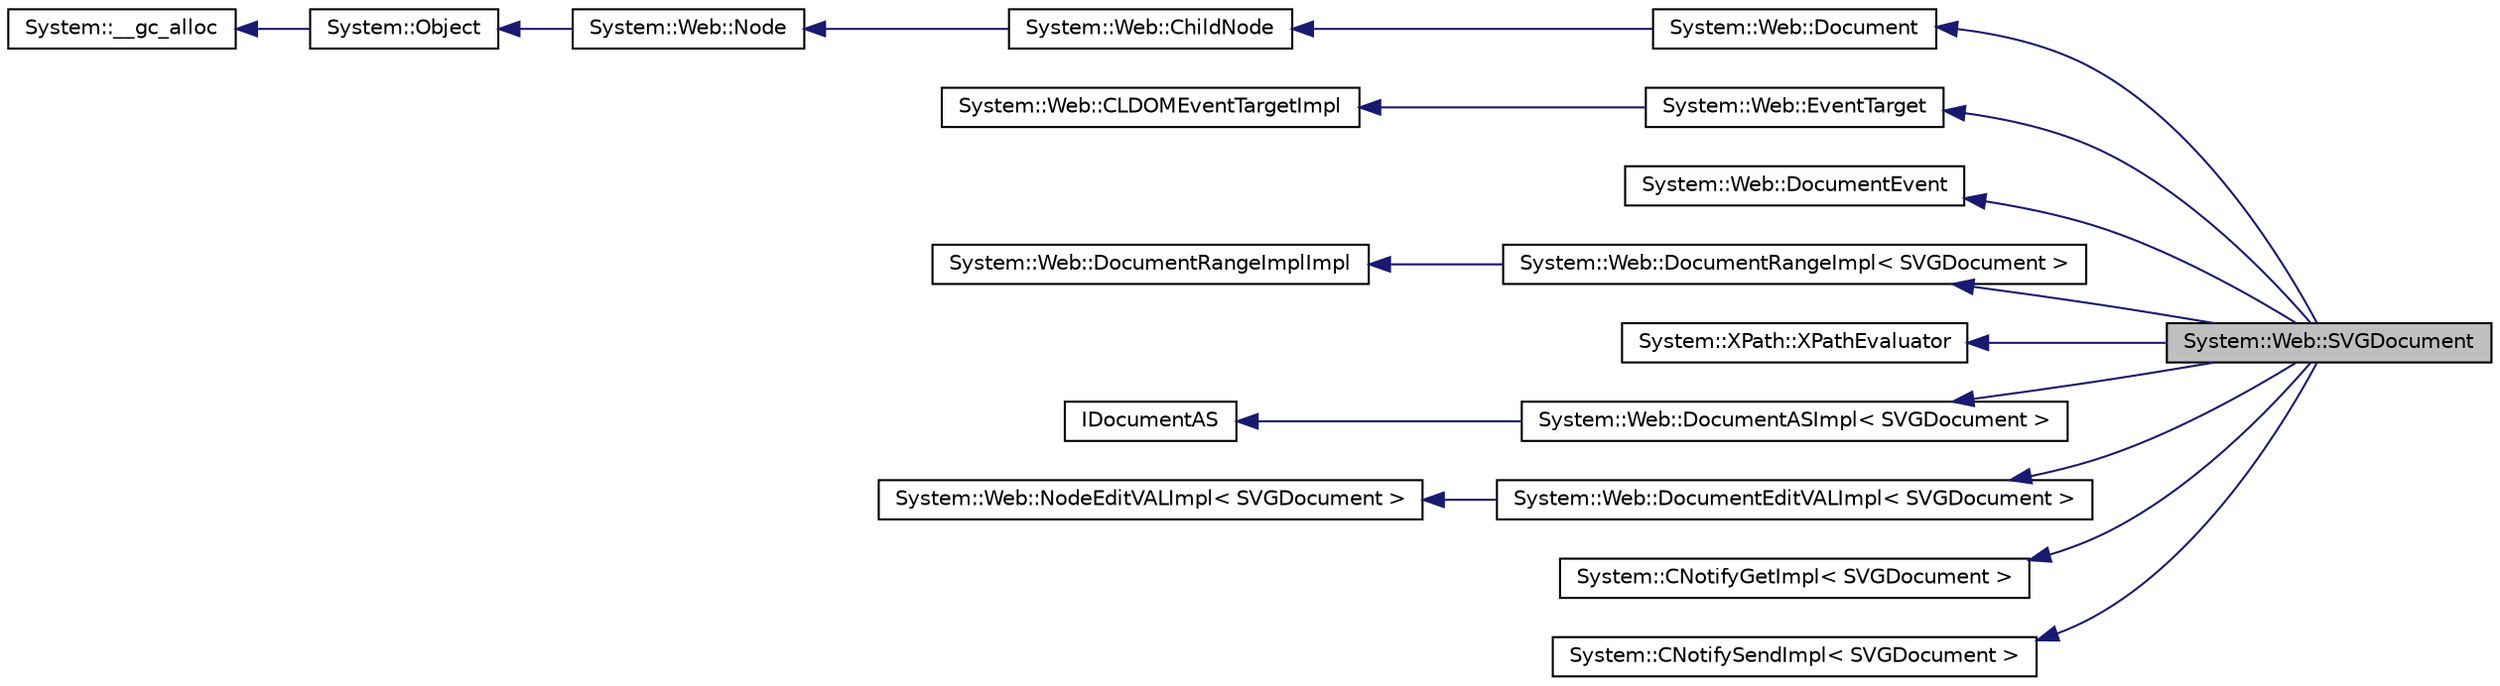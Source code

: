 digraph G
{
  edge [fontname="Helvetica",fontsize="10",labelfontname="Helvetica",labelfontsize="10"];
  node [fontname="Helvetica",fontsize="10",shape=record];
  rankdir="LR";
  Node1 [label="System::Web::SVGDocument",height=0.2,width=0.4,color="black", fillcolor="grey75", style="filled" fontcolor="black"];
  Node2 -> Node1 [dir="back",color="midnightblue",fontsize="10",style="solid",fontname="Helvetica"];
  Node2 [label="System::Web::Document",height=0.2,width=0.4,color="black", fillcolor="white", style="filled",URL="$class_system_1_1_web_1_1_document.html"];
  Node3 -> Node2 [dir="back",color="midnightblue",fontsize="10",style="solid",fontname="Helvetica"];
  Node3 [label="System::Web::ChildNode",height=0.2,width=0.4,color="black", fillcolor="white", style="filled",URL="$class_system_1_1_web_1_1_child_node.html"];
  Node4 -> Node3 [dir="back",color="midnightblue",fontsize="10",style="solid",fontname="Helvetica"];
  Node4 [label="System::Web::Node",height=0.2,width=0.4,color="black", fillcolor="white", style="filled",URL="$class_system_1_1_web_1_1_node.html"];
  Node5 -> Node4 [dir="back",color="midnightblue",fontsize="10",style="solid",fontname="Helvetica"];
  Node5 [label="System::Object",height=0.2,width=0.4,color="black", fillcolor="white", style="filled",URL="$class_system_1_1_object.html"];
  Node6 -> Node5 [dir="back",color="midnightblue",fontsize="10",style="solid",fontname="Helvetica"];
  Node6 [label="System::__gc_alloc",height=0.2,width=0.4,color="black", fillcolor="white", style="filled",URL="$class_system_1_1____gc__alloc.html"];
  Node7 -> Node1 [dir="back",color="midnightblue",fontsize="10",style="solid",fontname="Helvetica"];
  Node7 [label="System::Web::EventTarget",height=0.2,width=0.4,color="black", fillcolor="white", style="filled",URL="$class_system_1_1_web_1_1_event_target.html"];
  Node8 -> Node7 [dir="back",color="midnightblue",fontsize="10",style="solid",fontname="Helvetica"];
  Node8 [label="System::Web::CLDOMEventTargetImpl",height=0.2,width=0.4,color="black", fillcolor="white", style="filled",URL="$class_system_1_1_web_1_1_c_l_d_o_m_event_target_impl.html"];
  Node9 -> Node1 [dir="back",color="midnightblue",fontsize="10",style="solid",fontname="Helvetica"];
  Node9 [label="System::Web::DocumentEvent",height=0.2,width=0.4,color="black", fillcolor="white", style="filled",URL="$class_system_1_1_web_1_1_document_event.html"];
  Node10 -> Node1 [dir="back",color="midnightblue",fontsize="10",style="solid",fontname="Helvetica"];
  Node10 [label="System::Web::DocumentRangeImpl\< SVGDocument \>",height=0.2,width=0.4,color="black", fillcolor="white", style="filled",URL="$class_system_1_1_web_1_1_document_range_impl.html"];
  Node11 -> Node10 [dir="back",color="midnightblue",fontsize="10",style="solid",fontname="Helvetica"];
  Node11 [label="System::Web::DocumentRangeImplImpl",height=0.2,width=0.4,color="black", fillcolor="white", style="filled",URL="$class_system_1_1_web_1_1_document_range_impl_impl.html"];
  Node12 -> Node1 [dir="back",color="midnightblue",fontsize="10",style="solid",fontname="Helvetica"];
  Node12 [label="System::XPath::XPathEvaluator",height=0.2,width=0.4,color="black", fillcolor="white", style="filled",URL="$class_system_1_1_x_path_1_1_x_path_evaluator.html"];
  Node13 -> Node1 [dir="back",color="midnightblue",fontsize="10",style="solid",fontname="Helvetica"];
  Node13 [label="System::Web::DocumentASImpl\< SVGDocument \>",height=0.2,width=0.4,color="black", fillcolor="white", style="filled",URL="$class_system_1_1_web_1_1_document_a_s_impl.html"];
  Node14 -> Node13 [dir="back",color="midnightblue",fontsize="10",style="solid",fontname="Helvetica"];
  Node14 [label="IDocumentAS",height=0.2,width=0.4,color="black", fillcolor="white", style="filled",URL="$class_i_document_a_s.html"];
  Node15 -> Node1 [dir="back",color="midnightblue",fontsize="10",style="solid",fontname="Helvetica"];
  Node15 [label="System::Web::DocumentEditVALImpl\< SVGDocument \>",height=0.2,width=0.4,color="black", fillcolor="white", style="filled",URL="$class_system_1_1_web_1_1_document_edit_v_a_l_impl.html"];
  Node16 -> Node15 [dir="back",color="midnightblue",fontsize="10",style="solid",fontname="Helvetica"];
  Node16 [label="System::Web::NodeEditVALImpl\< SVGDocument \>",height=0.2,width=0.4,color="black", fillcolor="white", style="filled",URL="$class_system_1_1_web_1_1_node_edit_v_a_l_impl.html"];
  Node17 -> Node1 [dir="back",color="midnightblue",fontsize="10",style="solid",fontname="Helvetica"];
  Node17 [label="System::CNotifyGetImpl\< SVGDocument \>",height=0.2,width=0.4,color="black", fillcolor="white", style="filled",URL="$class_system_1_1_c_notify_get_impl.html"];
  Node18 -> Node1 [dir="back",color="midnightblue",fontsize="10",style="solid",fontname="Helvetica"];
  Node18 [label="System::CNotifySendImpl\< SVGDocument \>",height=0.2,width=0.4,color="black", fillcolor="white", style="filled",URL="$class_system_1_1_c_notify_send_impl.html"];
}
